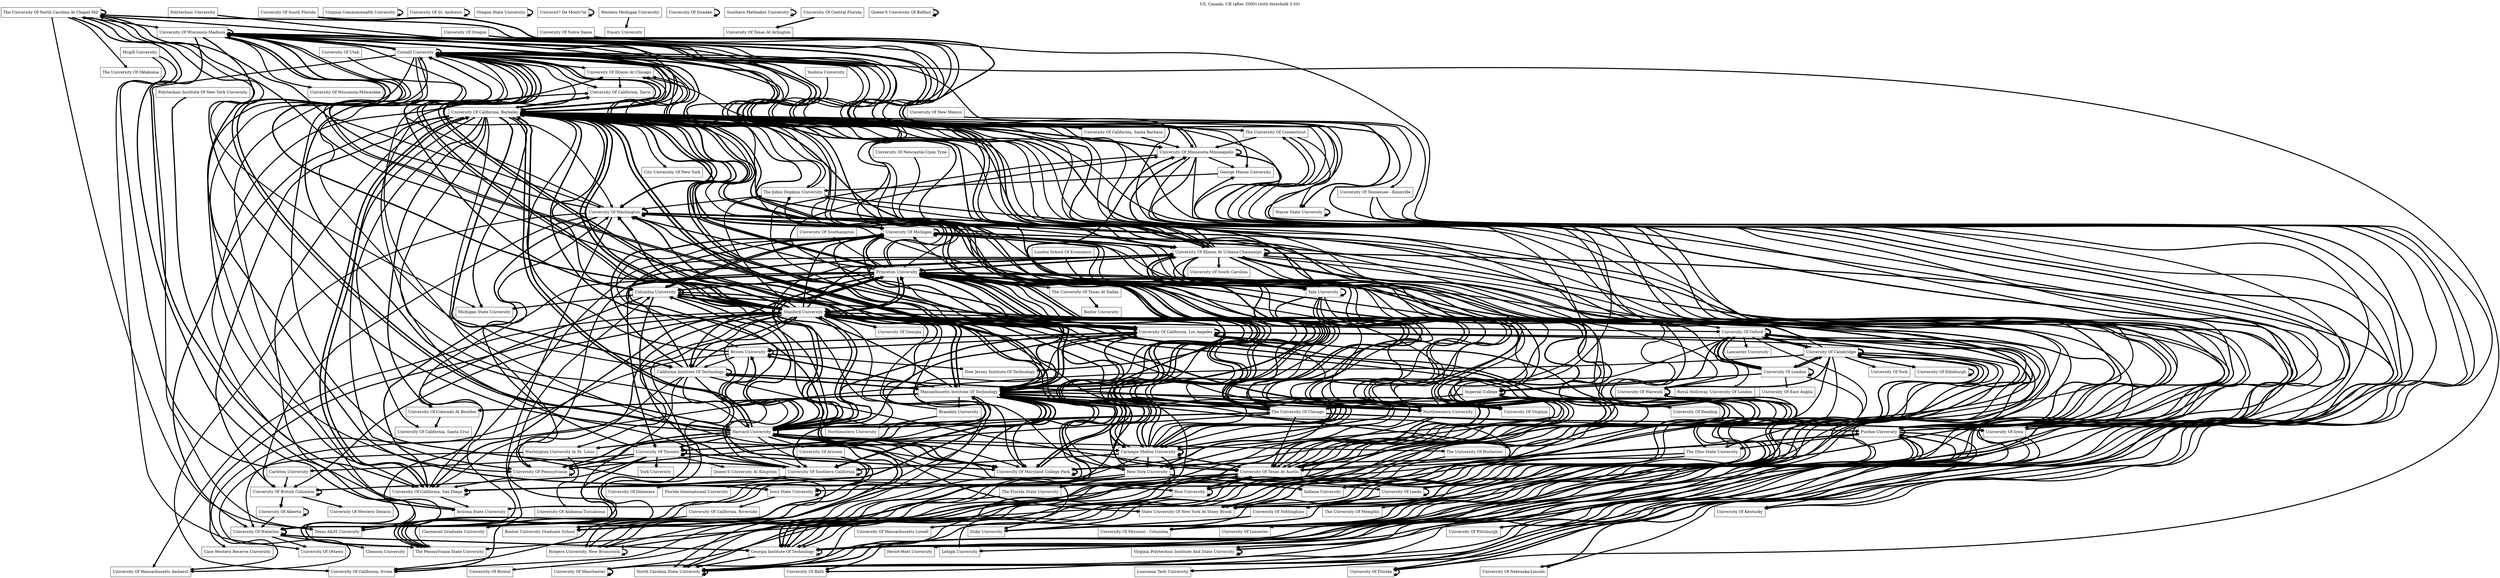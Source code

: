 digraph transition {
 node[shape="rectangle"];
 edge[arrowhead="vee", arrowsize=0.8, weight=0.1]; 
 labelloc="t"; 
 label="US, Canada, UK (after 2000) (with threshold 3.50)"; 
  "The University Of North Carolina At Chapel Hill" -> "The University Of Oklahoma" [penwidth = 3.6];
  "Virginia Commonwealth University" -> "Virginia Commonwealth University" [penwidth = 3.6];
  "University Of Illinois At Chicago" -> "University Of California, Davis" [penwidth = 3.6];
  "The University Of Connecticut" -> "Wayne State University" [penwidth = 3.6];
  "University Of Toronto" -> "University Of Pennsylvania" [penwidth = 3.6];
  "Princeton University" -> "Cornell University" [penwidth = 3.6];
  "University Of Wisconsin-Madison" -> "University Of California, Los Angeles" [penwidth = 3.6];
  "Cornell University" -> "University Of California, Berkeley" [penwidth = 3.6];
  "Harvard University" -> "The University Of Rochester" [penwidth = 3.6];
  "The Ohio State University" -> "The Pennsylvania State University" [penwidth = 3.6];
  "Cornell University" -> "University Of Florida" [penwidth = 3.6];
  "New York University" -> "Rutgers University, New Brunswick" [penwidth = 3.6];
  "Princeton University" -> "The University Of Texas At Dallas" [penwidth = 3.6];
  "Brown University" -> "University Of Michigan" [penwidth = 3.6];
  "Cornell University" -> "Texas A&M University" [penwidth = 3.6];
  "University Of Illinois At Urbana-Champaign" -> "Duke University" [penwidth = 3.6];
  "California Institute Of Technology" -> "Cornell University" [penwidth = 3.6];
  "University Of Cambridge" -> "University Of California, San Diego" [penwidth = 3.6];
  "Massachusetts Institute Of Technology" -> "Lehigh University" [penwidth = 3.6];
  "Brandeis University" -> "Stanford University" [penwidth = 3.6];
  "University Of London" -> "University Of East Anglia" [penwidth = 3.6];
  "University Of California, Berkeley" -> "The University Of Rochester" [penwidth = 3.6];
  "Cornell University" -> "University Of Maryland College Park" [penwidth = 3.6];
  "The Johns Hopkins University" -> "University Of Washington" [penwidth = 3.6];
  "Princeton University" -> "University Of Texas At Austin" [penwidth = 3.6];
  "University Of Southern California" -> "Florida International University" [penwidth = 3.6];
  "The University Of North Carolina At Chapel Hill" -> "Texas A&M University" [penwidth = 3.6];
  "University Of Waterloo" -> "Clemson University" [penwidth = 3.6];
  "University Of Toronto" -> "University Of British Columbia" [penwidth = 3.6];
  "The University Of North Carolina At Chapel Hill" -> "University Of Wisconsin-Madison" [penwidth = 3.6];
  "University Of Alberta" -> "University Of Waterloo" [penwidth = 3.6];
  "Yale University" -> "University Of Maryland College Park" [penwidth = 3.6];
  "University Of California, Davis" -> "University Of California, Berkeley" [penwidth = 3.6];
  "Northwestern University" -> "University Of Illinois At Chicago" [penwidth = 3.6];
  "University Of Illinois At Urbana-Champaign" -> "North Carolina State University" [penwidth = 3.6];
  "Princeton University" -> "University Of Illinois At Chicago" [penwidth = 3.6];
  "Rutgers University, New Brunswick" -> "Rutgers University, New Brunswick" [penwidth = 3.6];
  "Imperial College" -> "The University Of Chicago" [penwidth = 3.6];
  "University Of Maryland College Park" -> "Rutgers University, New Brunswick" [penwidth = 3.6];
  "Carnegie Mellon University" -> "The Pennsylvania State University" [penwidth = 3.6];
  "University Of Florida" -> "University Of Florida" [penwidth = 3.6];
  "University Of Southern California" -> "University Of Southern California" [penwidth = 3.6];
  "Brown University" -> "University Of Massachusetts Amherst" [penwidth = 3.6];
  "California Institute Of Technology" -> "Texas A&M University" [penwidth = 3.6];
  "Cornell University" -> "University Of Oxford" [penwidth = 3.6];
  "Cornell University" -> "University Of Pennsylvania" [penwidth = 3.6];
  "University Of Warwick" -> "University Of Michigan" [penwidth = 3.6];
  "Washington University In St. Louis" -> "University Of Alabama-Tuscaloosa" [penwidth = 3.6];
  "California Institute Of Technology" -> "University Of California, San Diego" [penwidth = 3.6];
  "Massachusetts Institute Of Technology" -> "New York University" [penwidth = 3.6];
  "University Of Texas At Austin" -> "Rice University" [penwidth = 3.6];
  "University Of Oxford" -> "State University Of New York At Stony Brook" [penwidth = 3.6];
  "University Of Cambridge" -> "The University Of Memphis" [penwidth = 3.6];
  "The University Of North Carolina At Chapel Hill" -> "Michigan State University" [penwidth = 3.6];
  "Stanford University" -> "Rutgers University, New Brunswick" [penwidth = 3.6];
  "Yeshiva University" -> "New York University" [penwidth = 3.6];
  "University Of Illinois At Urbana-Champaign" -> "Georgia Institute Of Technology" [penwidth = 3.6];
  "Yale University" -> "University Of Virginia" [penwidth = 3.6];
  "University Of Wisconsin-Madison" -> "Duke University" [penwidth = 3.6];
  "University Of Cambridge" -> "University Of Waterloo" [penwidth = 3.6];
  "University Of California, Los Angeles" -> "University Of California, Irvine" [penwidth = 3.6];
  "Queen'S University At Kingston" -> "University Of Leeds" [penwidth = 3.6];
  "University Of California, Berkeley" -> "Duke University" [penwidth = 3.6];
  "University Of Toronto" -> "Queen'S University At Kingston" [penwidth = 3.6];
  "University Of New Mexico" -> "University Of Tennessee - Knoxville" [penwidth = 3.6];
  "University Of Southampton" -> "Princeton University" [penwidth = 3.6];
  "Carleton University" -> "University Of British Columbia" [penwidth = 3.6];
  "University Of St. Andrews" -> "University Of St. Andrews" [penwidth = 3.6];
  "University Of Washington" -> "University Of Texas At Austin" [penwidth = 3.6];
  "The University Of Chicago" -> "University Of Toronto" [penwidth = 3.6];
  "University Of California, Berkeley" -> "North Carolina State University" [penwidth = 3.6];
  "University Of Washington" -> "University Of California, Irvine" [penwidth = 3.6];
  "University Of Wisconsin-Madison" -> "University Of Michigan" [penwidth = 3.6];
  "University Of Oxford" -> "University Of Bristol" [penwidth = 3.6];
  "Yale University" -> "Princeton University" [penwidth = 3.6];
  "University Of California, Berkeley" -> "State University Of New York At Stony Brook" [penwidth = 3.6];
  "Harvard University" -> "Arizona State University" [penwidth = 3.6];
  "The University Of Chicago" -> "Purdue University" [penwidth = 3.6];
  "University Of California, Riverside" -> "Claremont Graduate University" [penwidth = 3.6];
  "University Of Waterloo" -> "University Of Ottawa" [penwidth = 3.6];
  "Princeton University" -> "University Of Iowa" [penwidth = 3.6];
  "Mcgill University" -> "University Of Ottawa" [penwidth = 3.6];
  "New York University" -> "University Of California, Irvine" [penwidth = 3.6];
  "George Mason University" -> "The Johns Hopkins University" [penwidth = 3.6];
  "Brown University" -> "University Of Southern California" [penwidth = 3.6];
  "University Of Oxford" -> "Royal Holloway, University Of London" [penwidth = 3.6];
  "Carnegie Mellon University" -> "University Of Michigan" [penwidth = 3.6];
  "University Of California, San Diego" -> "Arizona State University" [penwidth = 3.6];
  "Washington University In St. Louis" -> "University Of Massachusetts Amherst" [penwidth = 3.6];
  "University Of Wisconsin-Madison" -> "University Of California, Santa Barbara" [penwidth = 3.6];
  "University Of California, Santa Barbara" -> "University Of Minnesota-Minneapolis" [penwidth = 3.7];
  "University Of Pennsylvania" -> "Columbia University" [penwidth = 3.7];
  "Yale University" -> "University Of Texas At Austin" [penwidth = 3.7];
  "The University Of Chicago" -> "Harvard University" [penwidth = 3.7];
  "University Of Toronto" -> "Carleton University" [penwidth = 3.7];
  "University Of Wisconsin-Madison" -> "University Of Wisconsin-Milwaukee" [penwidth = 3.7];
  "Harvard University" -> "Duke University" [penwidth = 3.7];
  "Imperial College" -> "University Of Manchester" [penwidth = 3.7];
  "University Of Notre Dame" -> "University Of Kentucky" [penwidth = 3.7];
  "Oregon State University" -> "Oregon State University" [penwidth = 3.7];
  "University Of Alberta" -> "University Of Alberta" [penwidth = 3.7];
  "Stanford University" -> "University Of Massachusetts Amherst" [penwidth = 3.7];
  "University Of California, Berkeley" -> "The University Of Connecticut" [penwidth = 3.7];
  "Brown University" -> "New Jersey Institute Of Technology" [penwidth = 3.7];
  "University Of Tennessee - Knoxville" -> "University Of Nebraska-Lincoln" [penwidth = 3.7];
  "University Of Utah" -> "University Of Washington" [penwidth = 3.7];
  "The Johns Hopkins University" -> "Purdue University" [penwidth = 3.7];
  "University Of California, Santa Barbara" -> "Cornell University" [penwidth = 3.7];
  "University Of British Columbia" -> "University Of Western Ontario" [penwidth = 3.7];
  "Brown University" -> "California Institute Of Technology" [penwidth = 3.7];
  "The Ohio State University" -> "University Of Texas At Austin" [penwidth = 3.7];
  "University Of California, Berkeley" -> "City University Of New York" [penwidth = 3.7];
  "Universit? De Montr?al" -> "Universit? De Montr?al" [penwidth = 3.7];
  "University Of Minnesota-Minneapolis" -> "University Of California, Los Angeles" [penwidth = 3.7];
  "University Of Illinois At Urbana-Champaign" -> "Cornell University" [penwidth = 3.7];
  "Western Michigan University" -> "Emory University" [penwidth = 3.7];
  "Cornell University" -> "Stanford University" [penwidth = 3.7];
  "Harvard University" -> "University Of Illinois At Chicago" [penwidth = 3.7];
  "University Of Pennsylvania" -> "University Of Pennsylvania" [penwidth = 3.7];
  "University Of Oxford" -> "University Of Leicester" [penwidth = 3.7];
  "Harvard University" -> "University Of Arizona" [penwidth = 3.7];
  "Massachusetts Institute Of Technology" -> "Brandeis University" [penwidth = 3.7];
  "Cornell University" -> "University Of Washington" [penwidth = 3.7];
  "Georgia Institute Of Technology" -> "Georgia Institute Of Technology" [penwidth = 3.7];
  "The University Of Rochester" -> "University Of Massachusetts Lowell" [penwidth = 3.7];
  "Yale University" -> "University Of Washington" [penwidth = 3.8];
  "Massachusetts Institute Of Technology" -> "University Of Minnesota-Minneapolis" [penwidth = 3.8];
  "Massachusetts Institute Of Technology" -> "The University Of Chicago" [penwidth = 3.8];
  "University Of Oregon" -> "George Mason University" [penwidth = 3.8];
  "University Of Cambridge" -> "University Of California, Berkeley" [penwidth = 3.8];
  "University Of Washington" -> "Duke University" [penwidth = 3.8];
  "University Of London" -> "University Of Cambridge" [penwidth = 3.8];
  "Carnegie Mellon University" -> "University Of Southern California" [penwidth = 3.8];
  "Carnegie Mellon University" -> "New York University" [penwidth = 3.8];
  "Cornell University" -> "University Of Kentucky" [penwidth = 3.8];
  "University Of Wisconsin-Madison" -> "North Carolina State University" [penwidth = 3.8];
  "The Johns Hopkins University" -> "University Of Illinois At Chicago" [penwidth = 3.8];
  "University Of Oxford" -> "Heriot-Watt University" [penwidth = 3.8];
  "Cornell University" -> "The University Of Chicago" [penwidth = 3.8];
  "University Of Dundee" -> "University Of Dundee" [penwidth = 3.8];
  "University Of California, Berkeley" -> "Lehigh University" [penwidth = 3.8];
  "University Of Arizona" -> "The Pennsylvania State University" [penwidth = 3.8];
  "California Institute Of Technology" -> "University Of Texas At Austin" [penwidth = 3.8];
  "University Of California, Los Angeles" -> "University Of Missouri - Columbia" [penwidth = 3.8];
  "Southern Methodist University" -> "Southern Methodist University" [penwidth = 3.8];
  "Cornell University" -> "Purdue University" [penwidth = 3.8];
  "University Of London" -> "University Of Oxford" [penwidth = 3.8];
  "Columbia University" -> "University Of Maryland College Park" [penwidth = 3.8];
  "University Of California, Berkeley" -> "Boston University Graduate School" [penwidth = 3.8];
  "Brandeis University" -> "Northeastern University" [penwidth = 3.8];
  "Arizona State University" -> "University Of California, Davis" [penwidth = 3.8];
  "University Of Minnesota-Minneapolis" -> "University Of Iowa" [penwidth = 3.8];
  "University Of Warwick" -> "University Of Manchester" [penwidth = 3.8];
  "University Of Michigan" -> "Indiana University" [penwidth = 3.8];
  "University Of Washington" -> "University Of Wisconsin-Madison" [penwidth = 3.8];
  "University Of Illinois At Urbana-Champaign" -> "Texas A&M University" [penwidth = 3.8];
  "University Of Texas At Austin" -> "Iowa State University" [penwidth = 3.8];
  "Iowa State University" -> "University Of California, Riverside" [penwidth = 3.8];
  "Columbia University" -> "Michigan State University" [penwidth = 3.8];
  "Cornell University" -> "The Pennsylvania State University" [penwidth = 3.8];
  "Purdue University" -> "University Of Maryland College Park" [penwidth = 3.8];
  "Georgia Institute Of Technology" -> "University Of Texas At Austin" [penwidth = 3.8];
  "University Of California, Los Angeles" -> "University Of Texas At Austin" [penwidth = 3.8];
  "The University Of Chicago" -> "University Of Texas At Austin" [penwidth = 3.8];
  "Rice University" -> "Georgia Institute Of Technology" [penwidth = 3.8];
  "Purdue University" -> "University Of Missouri - Columbia" [penwidth = 3.8];
  "University Of Washington" -> "University Of British Columbia" [penwidth = 3.8];
  "Rice University" -> "Rice University" [penwidth = 3.8];
  "University Of Illinois At Urbana-Champaign" -> "Purdue University" [penwidth = 3.8];
  "University Of Minnesota-Minneapolis" -> "George Mason University" [penwidth = 3.8];
  "University Of Cambridge" -> "University Of Texas At Austin" [penwidth = 3.8];
  "Purdue University" -> "University Of Kentucky" [penwidth = 3.8];
  "Princeton University" -> "University Of California, San Diego" [penwidth = 3.8];
  "Massachusetts Institute Of Technology" -> "Rutgers University, New Brunswick" [penwidth = 3.8];
  "University Of California, San Diego" -> "University Of California, San Diego" [penwidth = 3.8];
  "University Of London" -> "North Carolina State University" [penwidth = 3.8];
  "Harvard University" -> "Rice University" [penwidth = 3.8];
  "University Of California, Berkeley" -> "Rice University" [penwidth = 3.8];
  "University Of Wisconsin-Madison" -> "Carnegie Mellon University" [penwidth = 3.8];
  "University Of Oxford" -> "University Of Bath" [penwidth = 3.8];
  "Cornell University" -> "University Of Illinois At Chicago" [penwidth = 3.8];
  "Brown University" -> "Brown University" [penwidth = 3.8];
  "Columbia University" -> "University Of Michigan" [penwidth = 3.9];
  "University Of Southern California" -> "University Of Delaware" [penwidth = 3.9];
  "University Of Wisconsin-Madison" -> "Georgia Institute Of Technology" [penwidth = 3.9];
  "Yale University" -> "University Of Illinois At Urbana-Champaign" [penwidth = 3.9];
  "University Of Michigan" -> "University Of Washington" [penwidth = 3.9];
  "University Of Oxford" -> "Lancaster University" [penwidth = 3.9];
  "Northwestern University" -> "North Carolina State University" [penwidth = 3.9];
  "Princeton University" -> "Texas A&M University" [penwidth = 3.9];
  "Polytechnic University" -> "New Jersey Institute Of Technology" [penwidth = 3.9];
  "Stanford University" -> "University Of Pittsburgh" [penwidth = 3.9];
  "University Of California, Berkeley" -> "University Of Southern California" [penwidth = 3.9];
  "Massachusetts Institute Of Technology" -> "University Of Virginia" [penwidth = 3.9];
  "Stanford University" -> "The Johns Hopkins University" [penwidth = 3.9];
  "Carnegie Mellon University" -> "Massachusetts Institute Of Technology" [penwidth = 3.9];
  "Princeton University" -> "Duke University" [penwidth = 3.9];
  "University Of California, Berkeley" -> "Texas A&M University" [penwidth = 3.9];
  "The Ohio State University" -> "Indiana University" [penwidth = 3.9];
  "Stanford University" -> "Northwestern University" [penwidth = 3.9];
  "California Institute Of Technology" -> "The Pennsylvania State University" [penwidth = 3.9];
  "The University Of Chicago" -> "Cornell University" [penwidth = 3.9];
  "University Of Texas At Austin" -> "University Of Michigan" [penwidth = 3.9];
  "Princeton University" -> "University Of Virginia" [penwidth = 3.9];
  "University Of Iowa" -> "Louisiana Tech University" [penwidth = 3.9];
  "University Of Cambridge" -> "University Of Nottingham" [penwidth = 3.9];
  "New York University" -> "The Florida State University" [penwidth = 3.9];
  "Yale University" -> "Yale University" [penwidth = 3.9];
  "Stanford University" -> "Washington University In St. Louis" [penwidth = 3.9];
  "Georgia Institute Of Technology" -> "Purdue University" [penwidth = 3.9];
  "The University Of Connecticut" -> "North Carolina State University" [penwidth = 3.9];
  "University Of Illinois At Urbana-Champaign" -> "Carnegie Mellon University" [penwidth = 3.9];
  "The University Of Chicago" -> "University Of Wisconsin-Madison" [penwidth = 3.9];
  "University Of London" -> "Imperial College" [penwidth = 3.9];
  "University Of Wisconsin-Madison" -> "Cornell University" [penwidth = 3.9];
  "Carnegie Mellon University" -> "Princeton University" [penwidth = 3.9];
  "The Johns Hopkins University" -> "Virginia Polytechnic Institute And State University" [penwidth = 3.9];
  "University Of Southern California" -> "Stanford University" [penwidth = 3.9];
  "Massachusetts Institute Of Technology" -> "University Of Pennsylvania" [penwidth = 3.9];
  "Harvard University" -> "Washington University In St. Louis" [penwidth = 3.9];
  "University Of California, Berkeley" -> "University Of California, Santa Barbara" [penwidth = 3.9];
  "University Of Cambridge" -> "University Of York" [penwidth = 3.9];
  "University Of California, Berkeley" -> "The University Of Chicago" [penwidth = 3.9];
  "University Of Tennessee - Knoxville" -> "University Of Pittsburgh" [penwidth = 3.9];
  "University Of California, Los Angeles" -> "University Of Wisconsin-Madison" [penwidth = 3.9];
  "Imperial College" -> "University Of Reading" [penwidth = 3.9];
  "The University Of Chicago" -> "University Of Pennsylvania" [penwidth = 3.9];
  "University Of Wisconsin-Madison" -> "University Of California, Berkeley" [penwidth = 3.9];
  "University Of Pennsylvania" -> "University Of California, San Diego" [penwidth = 3.9];
  "University Of California, Berkeley" -> "The Johns Hopkins University" [penwidth = 3.9];
  "University Of Cambridge" -> "University Of Bath" [penwidth = 3.9];
  "Georgia Institute Of Technology" -> "North Carolina State University" [penwidth = 3.9];
  "Stanford University" -> "New York University" [penwidth = 3.9];
  "The Florida State University" -> "North Carolina State University" [penwidth = 3.9];
  "Stanford University" -> "University Of Oxford" [penwidth = 3.9];
  "University Of Leeds" -> "University Of Leeds" [penwidth = 3.9];
  "University Of Newcastle-Upon Tyne" -> "University Of Illinois At Urbana-Champaign" [penwidth = 4.0];
  "Harvard University" -> "Carnegie Mellon University" [penwidth = 4.0];
  "University Of California, Berkeley" -> "The University Of North Carolina At Chapel Hill" [penwidth = 4.0];
  "Stanford University" -> "Case Western Reserve University" [penwidth = 4.0];
  "New York University" -> "Indiana University" [penwidth = 4.0];
  "Stanford University" -> "University Of British Columbia" [penwidth = 4.0];
  "University Of Washington" -> "The Pennsylvania State University" [penwidth = 4.0];
  "University Of Nottingham" -> "Duke University" [penwidth = 4.0];
  "Purdue University" -> "The University Of Connecticut" [penwidth = 4.0];
  "University Of California, Berkeley" -> "University Of California, Santa Cruz" [penwidth = 4.0];
  "Cornell University" -> "University Of California, San Diego" [penwidth = 4.0];
  "The University Of Chicago" -> "University Of Iowa" [penwidth = 4.0];
  "University Of Colorado At Boulder" -> "University Of California, Santa Cruz" [penwidth = 4.0];
  "University Of Minnesota-Minneapolis" -> "The Ohio State University" [penwidth = 4.0];
  "Purdue University" -> "University Of Illinois At Urbana-Champaign" [penwidth = 4.0];
  "University Of Oxford" -> "University Of Warwick" [penwidth = 4.0];
  "Cornell University" -> "Massachusetts Institute Of Technology" [penwidth = 4.0];
  "University Of Toronto" -> "University Of Washington" [penwidth = 4.0];
  "University Of California, Berkeley" -> "The Ohio State University" [penwidth = 4.0];
  "The University Of Connecticut" -> "University Of Minnesota-Minneapolis" [penwidth = 4.0];
  "University Of California, Los Angeles" -> "Brown University" [penwidth = 4.0];
  "The University Of Chicago" -> "Princeton University" [penwidth = 4.0];
  "Mcgill University" -> "Carleton University" [penwidth = 4.0];
  "Stanford University" -> "Georgia Institute Of Technology" [penwidth = 4.0];
  "Princeton University" -> "University Of Washington" [penwidth = 4.0];
  "University Of Southern California" -> "Cornell University" [penwidth = 4.0];
  "University Of Maryland College Park" -> "Purdue University" [penwidth = 4.0];
  "Purdue University" -> "The Ohio State University" [penwidth = 4.0];
  "University Of Minnesota-Minneapolis" -> "University Of Wisconsin-Madison" [penwidth = 4.0];
  "Yale University" -> "New York University" [penwidth = 4.0];
  "Stanford University" -> "Rice University" [penwidth = 4.0];
  "Princeton University" -> "The Johns Hopkins University" [penwidth = 4.0];
  "Harvard University" -> "State University Of New York At Stony Brook" [penwidth = 4.0];
  "Northwestern University" -> "University Of Michigan" [penwidth = 4.0];
  "Massachusetts Institute Of Technology" -> "Duke University" [penwidth = 4.0];
  "Rice University" -> "University Of Texas At Austin" [penwidth = 4.0];
  "University Of California, Berkeley" -> "University Of Pennsylvania" [penwidth = 4.0];
  "University Of Illinois At Urbana-Champaign" -> "Princeton University" [penwidth = 4.0];
  "Columbia University" -> "Texas A&M University" [penwidth = 4.1];
  "Cornell University" -> "North Carolina State University" [penwidth = 4.1];
  "Wayne State University" -> "Wayne State University" [penwidth = 4.1];
  "University Of Michigan" -> "Georgia Institute Of Technology" [penwidth = 4.1];
  "University Of California, Los Angeles" -> "The University Of North Carolina At Chapel Hill" [penwidth = 4.1];
  "Massachusetts Institute Of Technology" -> "University Of Toronto" [penwidth = 4.1];
  "Harvard University" -> "The University Of North Carolina At Chapel Hill" [penwidth = 4.1];
  "University Of California, Berkeley" -> "University Of British Columbia" [penwidth = 4.1];
  "University Of London" -> "University Of Michigan" [penwidth = 4.1];
  "University Of Oxford" -> "University Of Nottingham" [penwidth = 4.1];
  "University Of British Columbia" -> "University Of British Columbia" [penwidth = 4.1];
  "Brown University" -> "University Of California, Berkeley" [penwidth = 4.1];
  "Princeton University" -> "Rutgers University, New Brunswick" [penwidth = 4.1];
  "University Of Washington" -> "University Of Iowa" [penwidth = 4.1];
  "Cornell University" -> "University Of California, Davis" [penwidth = 4.1];
  "Harvard University" -> "University Of Illinois At Urbana-Champaign" [penwidth = 4.1];
  "University Of Central Florida" -> "University Of Texas At Arlington" [penwidth = 4.1];
  "University Of Waterloo" -> "Georgia Institute Of Technology" [penwidth = 4.1];
  "Cornell University" -> "State University Of New York At Stony Brook" [penwidth = 4.1];
  "University Of Toronto" -> "University Of Maryland College Park" [penwidth = 4.1];
  "University Of Iowa" -> "George Mason University" [penwidth = 4.1];
  "Columbia University" -> "State University Of New York At Stony Brook" [penwidth = 4.1];
  "Stanford University" -> "The Pennsylvania State University" [penwidth = 4.1];
  "Purdue University" -> "Purdue University" [penwidth = 4.1];
  "University Of Wisconsin-Madison" -> "University Of Illinois At Urbana-Champaign" [penwidth = 4.1];
  "University Of Texas At Austin" -> "North Carolina State University" [penwidth = 4.1];
  "University Of Minnesota-Minneapolis" -> "University Of Minnesota-Minneapolis" [penwidth = 4.2];
  "Carnegie Mellon University" -> "University Of Texas At Austin" [penwidth = 4.2];
  "University Of California, Los Angeles" -> "Purdue University" [penwidth = 4.2];
  "Columbia University" -> "University Of California, Berkeley" [penwidth = 4.2];
  "University Of Michigan" -> "University Of Florida" [penwidth = 4.2];
  "University Of California, Berkeley" -> "Michigan State University" [penwidth = 4.2];
  "California Institute Of Technology" -> "University Of California, Irvine" [penwidth = 4.2];
  "Carnegie Mellon University" -> "Georgia Institute Of Technology" [penwidth = 4.2];
  "Harvard University" -> "University Of Toronto" [penwidth = 4.2];
  "University Of California, Berkeley" -> "University Of Waterloo" [penwidth = 4.2];
  "University Of Edinburgh" -> "University Of Edinburgh" [penwidth = 4.2];
  "The University Of North Carolina At Chapel Hill" -> "North Carolina State University" [penwidth = 4.2];
  "University Of Wisconsin-Madison" -> "Harvard University" [penwidth = 4.2];
  "Polytechnic Institute Of New York University" -> "University Of California, San Diego" [penwidth = 4.2];
  "Stanford University" -> "University Of Maryland College Park" [penwidth = 4.2];
  "University Of Washington" -> "The University Of North Carolina At Chapel Hill" [penwidth = 4.2];
  "University Of Toronto" -> "York University" [penwidth = 4.2];
  "University Of Illinois At Urbana-Champaign" -> "University Of Nebraska-Lincoln" [penwidth = 4.2];
  "University Of Illinois At Urbana-Champaign" -> "University Of South Carolina" [penwidth = 4.2];
  "Purdue University" -> "Virginia Polytechnic Institute And State University" [penwidth = 4.2];
  "University Of Wisconsin-Madison" -> "University Of Minnesota-Minneapolis" [penwidth = 4.3];
  "University Of California, Berkeley" -> "University Of Colorado At Boulder" [penwidth = 4.3];
  "University Of Minnesota-Minneapolis" -> "Purdue University" [penwidth = 4.3];
  "Carnegie Mellon University" -> "University Of California, Berkeley" [penwidth = 4.3];
  "Columbia University" -> "Rutgers University, New Brunswick" [penwidth = 4.3];
  "University Of Illinois At Urbana-Champaign" -> "Rice University" [penwidth = 4.3];
  "University Of California, Los Angeles" -> "University Of California, Berkeley" [penwidth = 4.3];
  "Massachusetts Institute Of Technology" -> "Columbia University" [penwidth = 4.3];
  "Stanford University" -> "University Of Pennsylvania" [penwidth = 4.3];
  "The University Of North Carolina At Chapel Hill" -> "The Pennsylvania State University" [penwidth = 4.3];
  "Harvard University" -> "The University Of Chicago" [penwidth = 4.3];
  "University Of California, Berkeley" -> "Northwestern University" [penwidth = 4.3];
  "Massachusetts Institute Of Technology" -> "California Institute Of Technology" [penwidth = 4.3];
  "University Of California, Los Angeles" -> "Stanford University" [penwidth = 4.3];
  "London School Of Economics" -> "Yale University" [penwidth = 4.3];
  "Massachusetts Institute Of Technology" -> "University Of Texas At Austin" [penwidth = 4.3];
  "Yale University" -> "Carnegie Mellon University" [penwidth = 4.3];
  "University Of Cambridge" -> "University Of Warwick" [penwidth = 4.3];
  "University Of Leeds" -> "University Of Nottingham" [penwidth = 4.3];
  "University Of California, Los Angeles" -> "State University Of New York At Stony Brook" [penwidth = 4.3];
  "University Of Cambridge" -> "University Of Edinburgh" [penwidth = 4.3];
  "Stanford University" -> "Harvard University" [penwidth = 4.3];
  "Harvard University" -> "University Of Michigan" [penwidth = 4.3];
  "University Of California, Los Angeles" -> "University Of Michigan" [penwidth = 4.3];
  "Princeton University" -> "Yale University" [penwidth = 4.3];
  "University Of Wisconsin-Madison" -> "University Of Wisconsin-Madison" [penwidth = 4.3];
  "Columbia University" -> "Purdue University" [penwidth = 4.4];
  "Princeton University" -> "Purdue University" [penwidth = 4.4];
  "Iowa State University" -> "Iowa State University" [penwidth = 4.4];
  "The University Of Texas At Dallas" -> "Baylor University" [penwidth = 4.4];
  "Stanford University" -> "State University Of New York At Stony Brook" [penwidth = 4.4];
  "California Institute Of Technology" -> "Northwestern University" [penwidth = 4.4];
  "Harvard University" -> "Boston University Graduate School" [penwidth = 4.4];
  "Virginia Polytechnic Institute And State University" -> "Virginia Polytechnic Institute And State University" [penwidth = 4.4];
  "Massachusetts Institute Of Technology" -> "University Of Maryland College Park" [penwidth = 4.4];
  "Stanford University" -> "University Of Michigan" [penwidth = 4.4];
  "Stanford University" -> "Duke University" [penwidth = 4.4];
  "The University Of North Carolina At Chapel Hill" -> "The University Of North Carolina At Chapel Hill" [penwidth = 4.4];
  "University Of California, Los Angeles" -> "University Of Southern California" [penwidth = 4.4];
  "Stanford University" -> "The University Of Chicago" [penwidth = 4.4];
  "California Institute Of Technology" -> "Massachusetts Institute Of Technology" [penwidth = 4.4];
  "University Of Oxford" -> "Imperial College" [penwidth = 4.4];
  "Cornell University" -> "University Of Wisconsin-Madison" [penwidth = 4.4];
  "University Of Wisconsin-Madison" -> "Arizona State University" [penwidth = 4.4];
  "University Of Manchester" -> "University Of Manchester" [penwidth = 4.4];
  "Princeton University" -> "New York University" [penwidth = 4.4];
  "Cornell University" -> "Cornell University" [penwidth = 4.4];
  "Cornell University" -> "University Of Illinois At Urbana-Champaign" [penwidth = 4.4];
  "Stanford University" -> "Carnegie Mellon University" [penwidth = 4.4];
  "Stanford University" -> "University Of Illinois At Urbana-Champaign" [penwidth = 4.4];
  "Queen'S University Of Belfast" -> "Queen'S University Of Belfast" [penwidth = 4.4];
  "Stanford University" -> "California Institute Of Technology" [penwidth = 4.4];
  "California Institute Of Technology" -> "University Of California, Los Angeles" [penwidth = 4.4];
  "University Of California, Berkeley" -> "Yale University" [penwidth = 4.5];
  "Princeton University" -> "University Of California, Berkeley" [penwidth = 4.5];
  "Carnegie Mellon University" -> "University Of Washington" [penwidth = 4.5];
  "Columbia University" -> "University Of Southern California" [penwidth = 4.5];
  "University Of Wisconsin-Madison" -> "Iowa State University" [penwidth = 4.5];
  "Princeton University" -> "University Of Toronto" [penwidth = 4.5];
  "University Of Michigan" -> "University Of Illinois At Urbana-Champaign" [penwidth = 4.5];
  "University Of Washington" -> "University Of California, San Diego" [penwidth = 4.5];
  "University Of London" -> "University Of London" [penwidth = 4.5];
  "Massachusetts Institute Of Technology" -> "University Of Colorado At Boulder" [penwidth = 4.5];
  "Columbia University" -> "Stanford University" [penwidth = 4.5];
  "University Of British Columbia" -> "University Of Alberta" [penwidth = 4.5];
  "Cornell University" -> "Columbia University" [penwidth = 4.5];
  "University Of Maryland College Park" -> "Princeton University" [penwidth = 4.5];
  "Stanford University" -> "University Of Georgia" [penwidth = 4.5];
  "Yale University" -> "University Of Wisconsin-Madison" [penwidth = 4.5];
  "Massachusetts Institute Of Technology" -> "University Of Michigan" [penwidth = 4.5];
  "Cornell University" -> "Carnegie Mellon University" [penwidth = 4.5];
  "Northwestern University" -> "Georgia Institute Of Technology" [penwidth = 4.5];
  "Massachusetts Institute Of Technology" -> "University Of California, Los Angeles" [penwidth = 4.5];
  "University Of Michigan" -> "Columbia University" [penwidth = 4.5];
  "Massachusetts Institute Of Technology" -> "Northwestern University" [penwidth = 4.5];
  "University Of Illinois At Urbana-Champaign" -> "University Of California, Los Angeles" [penwidth = 4.5];
  "University Of California, Berkeley" -> "Princeton University" [penwidth = 4.5];
  "Princeton University" -> "State University Of New York At Stony Brook" [penwidth = 4.6];
  "University Of Cambridge" -> "University Of Leeds" [penwidth = 4.6];
  "Stanford University" -> "Columbia University" [penwidth = 4.6];
  "Harvard University" -> "University Of Pennsylvania" [penwidth = 4.6];
  "University Of Cambridge" -> "University Of Oxford" [penwidth = 4.6];
  "Harvard University" -> "Columbia University" [penwidth = 4.6];
  "Stanford University" -> "University Of California, San Diego" [penwidth = 4.6];
  "University Of Washington" -> "University Of Michigan" [penwidth = 4.6];
  "University Of Illinois At Urbana-Champaign" -> "University Of Wisconsin-Madison" [penwidth = 4.6];
  "Princeton University" -> "Massachusetts Institute Of Technology" [penwidth = 4.6];
  "The University Of Chicago" -> "University Of Minnesota-Minneapolis" [penwidth = 4.6];
  "University Of Oxford" -> "University Of London" [penwidth = 4.6];
  "University Of Minnesota-Minneapolis" -> "University Of Florida" [penwidth = 4.6];
  "California Institute Of Technology" -> "University Of Illinois At Urbana-Champaign" [penwidth = 4.6];
  "University Of California, Berkeley" -> "University Of Texas At Austin" [penwidth = 4.6];
  "New York University" -> "University Of California, Los Angeles" [penwidth = 4.6];
  "Harvard University" -> "Stanford University" [penwidth = 4.6];
  "Princeton University" -> "Columbia University" [penwidth = 4.6];
  "University Of California, Berkeley" -> "University Of California, Davis" [penwidth = 4.6];
  "Princeton University" -> "University Of Illinois At Urbana-Champaign" [penwidth = 4.6];
  "Harvard University" -> "Cornell University" [penwidth = 4.6];
  "The University Of Chicago" -> "University Of California, Berkeley" [penwidth = 4.6];
  "Carnegie Mellon University" -> "Stanford University" [penwidth = 4.6];
  "North Carolina State University" -> "North Carolina State University" [penwidth = 4.6];
  "University Of Michigan" -> "University Of Michigan" [penwidth = 4.7];
  "University Of Cambridge" -> "University Of London" [penwidth = 4.7];
  "Harvard University" -> "Princeton University" [penwidth = 4.7];
  "University Of Maryland College Park" -> "University Of Maryland College Park" [penwidth = 4.7];
  "Harvard University" -> "University Of Wisconsin-Madison" [penwidth = 4.7];
  "University Of Toronto" -> "University Of Waterloo" [penwidth = 4.7];
  "Harvard University" -> "University Of California, Los Angeles" [penwidth = 4.7];
  "Princeton University" -> "Stanford University" [penwidth = 4.7];
  "University Of California, San Diego" -> "University Of California, Berkeley" [penwidth = 4.7];
  "University Of California, Berkeley" -> "Carnegie Mellon University" [penwidth = 4.7];
  "California Institute Of Technology" -> "University Of Michigan" [penwidth = 4.8];
  "University Of South Florida" -> "Wayne State University" [penwidth = 4.8];
  "Massachusetts Institute Of Technology" -> "Princeton University" [penwidth = 4.8];
  "Stanford University" -> "Cornell University" [penwidth = 4.8];
  "Purdue University" -> "North Carolina State University" [penwidth = 4.8];
  "University Of California, Berkeley" -> "Harvard University" [penwidth = 4.8];
  "Harvard University" -> "University Of Maryland College Park" [penwidth = 4.8];
  "Princeton University" -> "California Institute Of Technology" [penwidth = 4.8];
  "Princeton University" -> "Harvard University" [penwidth = 4.8];
  "University Of Illinois At Urbana-Champaign" -> "University Of Minnesota-Minneapolis" [penwidth = 4.8];
  "University Of Warwick" -> "University Of Warwick" [penwidth = 4.8];
  "California Institute Of Technology" -> "California Institute Of Technology" [penwidth = 4.8];
  "University Of California, Berkeley" -> "University Of Maryland College Park" [penwidth = 4.8];
  "University Of Illinois At Urbana-Champaign" -> "University Of Texas At Austin" [penwidth = 4.8];
  "University Of California, Berkeley" -> "Georgia Institute Of Technology" [penwidth = 4.9];
  "University Of Oxford" -> "University Of Cambridge" [penwidth = 4.9];
  "University Of California, Berkeley" -> "University Of California, San Diego" [penwidth = 4.9];
  "University Of California, Berkeley" -> "University Of Minnesota-Minneapolis" [penwidth = 4.9];
  "Massachusetts Institute Of Technology" -> "Boston University Graduate School" [penwidth = 4.9];
  "Massachusetts Institute Of Technology" -> "Brown University" [penwidth = 4.9];
  "Massachusetts Institute Of Technology" -> "Cornell University" [penwidth = 4.9];
  "Harvard University" -> "Brown University" [penwidth = 5.0];
  "University Of California, Berkeley" -> "Cornell University" [penwidth = 5.0];
  "Carnegie Mellon University" -> "Carnegie Mellon University" [penwidth = 5.0];
  "University Of California, Berkeley" -> "University Of Illinois At Urbana-Champaign" [penwidth = 5.0];
  "Stanford University" -> "University Of Wisconsin-Madison" [penwidth = 5.0];
  "Princeton University" -> "University Of California, Los Angeles" [penwidth = 5.0];
  "Princeton University" -> "University Of Maryland College Park" [penwidth = 5.0];
  "Princeton University" -> "University Of Michigan" [penwidth = 5.0];
  "Massachusetts Institute Of Technology" -> "University Of California, San Diego" [penwidth = 5.0];
  "Massachusetts Institute Of Technology" -> "University Of Washington" [penwidth = 5.1];
  "University Of California, Berkeley" -> "University Of California, Los Angeles" [penwidth = 5.1];
  "University Of California, Los Angeles" -> "University Of California, Los Angeles" [penwidth = 5.1];
  "Stanford University" -> "University Of California, Berkeley" [penwidth = 5.1];
  "Princeton University" -> "Princeton University" [penwidth = 5.1];
  "University Of Toronto" -> "University Of Toronto" [penwidth = 5.1];
  "Princeton University" -> "The University Of Chicago" [penwidth = 5.2];
  "University Of California, Berkeley" -> "California Institute Of Technology" [penwidth = 5.2];
  "University Of California, Berkeley" -> "University Of Wisconsin-Madison" [penwidth = 5.2];
  "Stanford University" -> "University Of Texas At Austin" [penwidth = 5.2];
  "University Of California, Berkeley" -> "University Of Washington" [penwidth = 5.2];
  "Stanford University" -> "Princeton University" [penwidth = 5.2];
  "Harvard University" -> "University Of California, Berkeley" [penwidth = 5.2];
  "Massachusetts Institute Of Technology" -> "Stanford University" [penwidth = 5.2];
  "Massachusetts Institute Of Technology" -> "Carnegie Mellon University" [penwidth = 5.2];
  "Massachusetts Institute Of Technology" -> "Georgia Institute Of Technology" [penwidth = 5.2];
  "Stanford University" -> "University Of California, Los Angeles" [penwidth = 5.3];
  "University Of Washington" -> "University Of Washington" [penwidth = 5.3];
  "University Of California, Berkeley" -> "University Of Michigan" [penwidth = 5.4];
  "University Of Waterloo" -> "University Of Waterloo" [penwidth = 5.4];
  "Harvard University" -> "Harvard University" [penwidth = 5.4];
  "Massachusetts Institute Of Technology" -> "University Of Illinois At Urbana-Champaign" [penwidth = 5.4];
  "University Of California, Berkeley" -> "Massachusetts Institute Of Technology" [penwidth = 5.4];
  "Columbia University" -> "Columbia University" [penwidth = 5.4];
  "Stanford University" -> "University Of Washington" [penwidth = 5.4];
  "Imperial College" -> "Imperial College" [penwidth = 5.5];
  "University Of Illinois At Urbana-Champaign" -> "University Of Illinois At Urbana-Champaign" [penwidth = 5.5];
  "University Of California, Berkeley" -> "Stanford University" [penwidth = 5.6];
  "Harvard University" -> "Massachusetts Institute Of Technology" [penwidth = 5.6];
  "Massachusetts Institute Of Technology" -> "University Of Southern California" [penwidth = 5.7];
  "Massachusetts Institute Of Technology" -> "University Of California, Berkeley" [penwidth = 5.7];
  "Stanford University" -> "Massachusetts Institute Of Technology" [penwidth = 5.9];
  "University Of Oxford" -> "University Of Oxford" [penwidth = 6.0];
  "University Of California, Berkeley" -> "University Of California, Berkeley" [penwidth = 6.2];
  "Stanford University" -> "Stanford University" [penwidth = 6.3];
  "University Of Cambridge" -> "University Of Cambridge" [penwidth = 6.3];
  "Massachusetts Institute Of Technology" -> "Massachusetts Institute Of Technology" [penwidth = 6.9];
}
